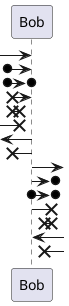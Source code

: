 @startuml

[-> Bob
[o-> Bob
[o->o Bob
[x-> Bob
[x->x Bob
[->x Bob
[<- Bob
[x<-Bob

Bob ->]
Bob ->o]
Bob o->o]
Bob ->x]
Bob x->x]
Bob <-]
Bob x<-]

@enduml
